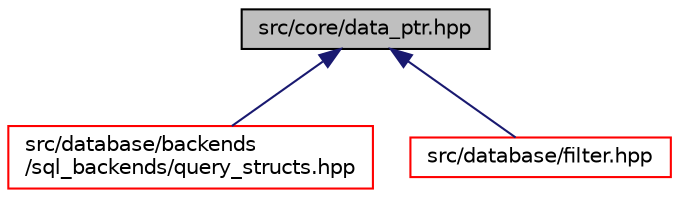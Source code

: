 digraph "src/core/data_ptr.hpp"
{
 // LATEX_PDF_SIZE
  edge [fontname="Helvetica",fontsize="10",labelfontname="Helvetica",labelfontsize="10"];
  node [fontname="Helvetica",fontsize="10",shape=record];
  Node1 [label="src/core/data_ptr.hpp",height=0.2,width=0.4,color="black", fillcolor="grey75", style="filled", fontcolor="black",tooltip=" "];
  Node1 -> Node2 [dir="back",color="midnightblue",fontsize="10",style="solid",fontname="Helvetica"];
  Node2 [label="src/database/backends\l/sql_backends/query_structs.hpp",height=0.2,width=0.4,color="red", fillcolor="white", style="filled",URL="$query__structs_8hpp.html",tooltip=" "];
  Node1 -> Node13 [dir="back",color="midnightblue",fontsize="10",style="solid",fontname="Helvetica"];
  Node13 [label="src/database/filter.hpp",height=0.2,width=0.4,color="red", fillcolor="white", style="filled",URL="$filter_8hpp.html",tooltip=" "];
}
